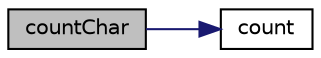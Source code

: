 digraph "countChar"
{
 // LATEX_PDF_SIZE
  edge [fontname="Helvetica",fontsize="10",labelfontname="Helvetica",labelfontsize="10"];
  node [fontname="Helvetica",fontsize="10",shape=record];
  rankdir="LR";
  Node1 [label="countChar",height=0.2,width=0.4,color="black", fillcolor="grey75", style="filled", fontcolor="black",tooltip="Count numer of chars c in a word."];
  Node1 -> Node2 [color="midnightblue",fontsize="10",style="solid",fontname="Helvetica"];
  Node2 [label="count",height=0.2,width=0.4,color="black", fillcolor="white", style="filled",URL="$VectorFwd_8hpp.html#a3557595cfa50bcbd2098e44fe7da1bbd",tooltip=" "];
}
